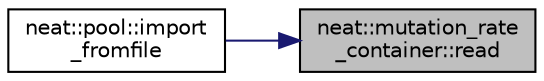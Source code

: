 digraph "neat::mutation_rate_container::read"
{
 // LATEX_PDF_SIZE
  edge [fontname="Helvetica",fontsize="10",labelfontname="Helvetica",labelfontsize="10"];
  node [fontname="Helvetica",fontsize="10",shape=record];
  rankdir="RL";
  Node1 [label="neat::mutation_rate\l_container::read",height=0.2,width=0.4,color="black", fillcolor="grey75", style="filled", fontcolor="black",tooltip=" "];
  Node1 -> Node2 [dir="back",color="midnightblue",fontsize="10",style="solid",fontname="Helvetica"];
  Node2 [label="neat::pool::import\l_fromfile",height=0.2,width=0.4,color="black", fillcolor="white", style="filled",URL="$classneat_1_1pool.html#a4e8227c81e53bc040698bb0db18f4c0f",tooltip=" "];
}
